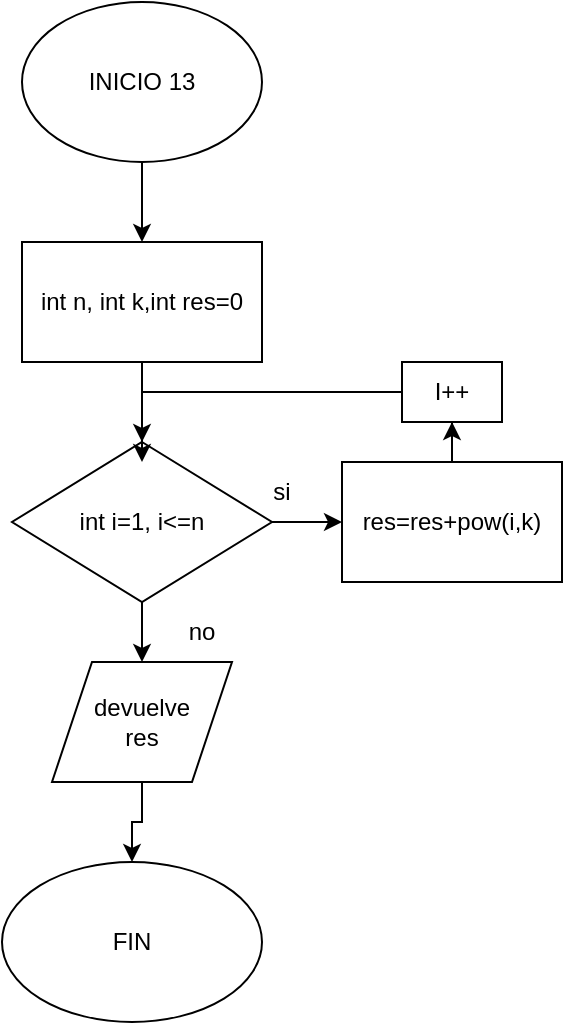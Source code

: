 <mxfile version="24.4.0" type="github">
  <diagram name="Página-1" id="DF2QY3_CXJqRTIffLrAe">
    <mxGraphModel dx="730" dy="775" grid="1" gridSize="10" guides="1" tooltips="1" connect="1" arrows="1" fold="1" page="1" pageScale="1" pageWidth="827" pageHeight="1169" math="0" shadow="0">
      <root>
        <mxCell id="0" />
        <mxCell id="1" parent="0" />
        <mxCell id="P2b3Ibd1IKkzIlIZpKoB-3" value="" style="edgeStyle=orthogonalEdgeStyle;rounded=0;orthogonalLoop=1;jettySize=auto;html=1;" edge="1" parent="1" source="P2b3Ibd1IKkzIlIZpKoB-1" target="P2b3Ibd1IKkzIlIZpKoB-2">
          <mxGeometry relative="1" as="geometry" />
        </mxCell>
        <mxCell id="P2b3Ibd1IKkzIlIZpKoB-1" value="INICIO 13" style="ellipse;whiteSpace=wrap;html=1;" vertex="1" parent="1">
          <mxGeometry x="150" y="40" width="120" height="80" as="geometry" />
        </mxCell>
        <mxCell id="P2b3Ibd1IKkzIlIZpKoB-5" value="" style="edgeStyle=orthogonalEdgeStyle;rounded=0;orthogonalLoop=1;jettySize=auto;html=1;" edge="1" parent="1" source="P2b3Ibd1IKkzIlIZpKoB-2" target="P2b3Ibd1IKkzIlIZpKoB-4">
          <mxGeometry relative="1" as="geometry" />
        </mxCell>
        <mxCell id="P2b3Ibd1IKkzIlIZpKoB-2" value="int n, int k,int res=0" style="whiteSpace=wrap;html=1;" vertex="1" parent="1">
          <mxGeometry x="150" y="160" width="120" height="60" as="geometry" />
        </mxCell>
        <mxCell id="P2b3Ibd1IKkzIlIZpKoB-7" value="" style="edgeStyle=orthogonalEdgeStyle;rounded=0;orthogonalLoop=1;jettySize=auto;html=1;" edge="1" parent="1" source="P2b3Ibd1IKkzIlIZpKoB-4" target="P2b3Ibd1IKkzIlIZpKoB-6">
          <mxGeometry relative="1" as="geometry" />
        </mxCell>
        <mxCell id="P2b3Ibd1IKkzIlIZpKoB-12" value="" style="edgeStyle=orthogonalEdgeStyle;rounded=0;orthogonalLoop=1;jettySize=auto;html=1;" edge="1" parent="1" source="P2b3Ibd1IKkzIlIZpKoB-4" target="P2b3Ibd1IKkzIlIZpKoB-11">
          <mxGeometry relative="1" as="geometry" />
        </mxCell>
        <mxCell id="P2b3Ibd1IKkzIlIZpKoB-4" value="int i=1, i&amp;lt;=n" style="rhombus;whiteSpace=wrap;html=1;" vertex="1" parent="1">
          <mxGeometry x="145" y="260" width="130" height="80" as="geometry" />
        </mxCell>
        <mxCell id="P2b3Ibd1IKkzIlIZpKoB-9" value="" style="edgeStyle=orthogonalEdgeStyle;rounded=0;orthogonalLoop=1;jettySize=auto;html=1;" edge="1" parent="1" source="P2b3Ibd1IKkzIlIZpKoB-6" target="P2b3Ibd1IKkzIlIZpKoB-8">
          <mxGeometry relative="1" as="geometry" />
        </mxCell>
        <mxCell id="P2b3Ibd1IKkzIlIZpKoB-6" value="res=res+pow(i,k)" style="whiteSpace=wrap;html=1;" vertex="1" parent="1">
          <mxGeometry x="310" y="270" width="110" height="60" as="geometry" />
        </mxCell>
        <mxCell id="P2b3Ibd1IKkzIlIZpKoB-8" value="I++" style="whiteSpace=wrap;html=1;" vertex="1" parent="1">
          <mxGeometry x="340" y="220" width="50" height="30" as="geometry" />
        </mxCell>
        <mxCell id="P2b3Ibd1IKkzIlIZpKoB-10" style="edgeStyle=orthogonalEdgeStyle;rounded=0;orthogonalLoop=1;jettySize=auto;html=1;entryX=0.5;entryY=0.125;entryDx=0;entryDy=0;entryPerimeter=0;" edge="1" parent="1" source="P2b3Ibd1IKkzIlIZpKoB-8" target="P2b3Ibd1IKkzIlIZpKoB-4">
          <mxGeometry relative="1" as="geometry" />
        </mxCell>
        <mxCell id="P2b3Ibd1IKkzIlIZpKoB-16" style="edgeStyle=orthogonalEdgeStyle;rounded=0;orthogonalLoop=1;jettySize=auto;html=1;" edge="1" parent="1" source="P2b3Ibd1IKkzIlIZpKoB-11" target="P2b3Ibd1IKkzIlIZpKoB-13">
          <mxGeometry relative="1" as="geometry" />
        </mxCell>
        <mxCell id="P2b3Ibd1IKkzIlIZpKoB-11" value="devuelve&lt;div&gt;res&lt;/div&gt;" style="shape=parallelogram;perimeter=parallelogramPerimeter;whiteSpace=wrap;html=1;fixedSize=1;" vertex="1" parent="1">
          <mxGeometry x="165" y="370" width="90" height="60" as="geometry" />
        </mxCell>
        <mxCell id="P2b3Ibd1IKkzIlIZpKoB-13" value="FIN" style="ellipse;whiteSpace=wrap;html=1;" vertex="1" parent="1">
          <mxGeometry x="140" y="470" width="130" height="80" as="geometry" />
        </mxCell>
        <mxCell id="P2b3Ibd1IKkzIlIZpKoB-17" value="si" style="text;html=1;align=center;verticalAlign=middle;whiteSpace=wrap;rounded=0;" vertex="1" parent="1">
          <mxGeometry x="250" y="270" width="60" height="30" as="geometry" />
        </mxCell>
        <mxCell id="P2b3Ibd1IKkzIlIZpKoB-18" value="no" style="text;html=1;align=center;verticalAlign=middle;whiteSpace=wrap;rounded=0;" vertex="1" parent="1">
          <mxGeometry x="210" y="340" width="60" height="30" as="geometry" />
        </mxCell>
      </root>
    </mxGraphModel>
  </diagram>
</mxfile>
